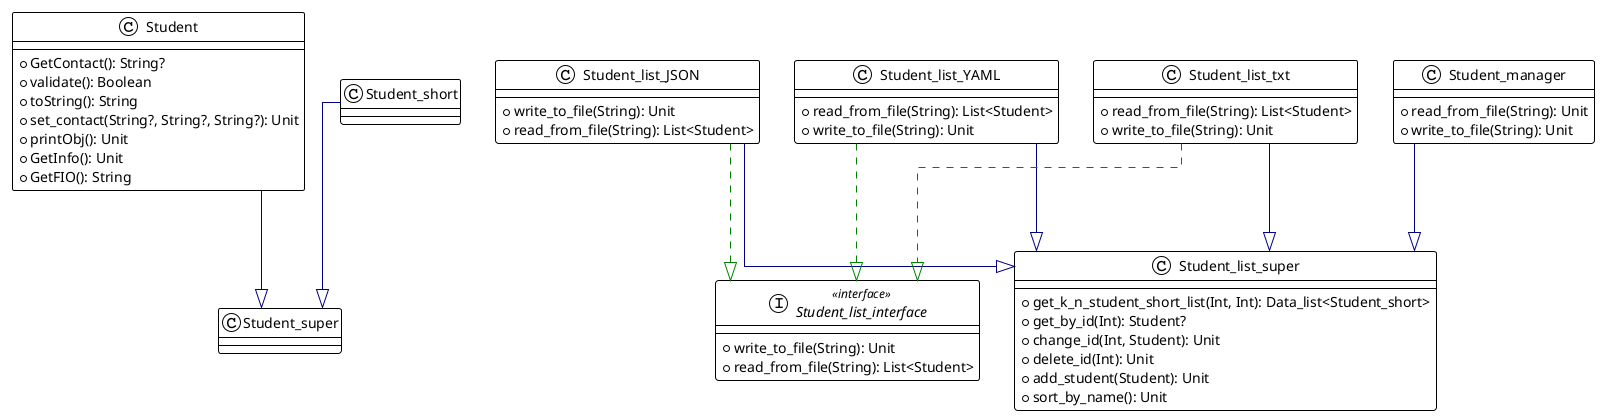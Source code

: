 @startuml

!theme plain
top to bottom direction
skinparam linetype ortho

class Student {
  + GetContact(): String?
  + validate(): Boolean
  + toString(): String
  + set_contact(String?, String?, String?): Unit
  + printObj(): Unit
  + GetInfo(): Unit
  + GetFIO(): String
}
class Student_list_JSON {
  + write_to_file(String): Unit
  + read_from_file(String): List<Student>
}
class Student_list_YAML {
  + read_from_file(String): List<Student>
  + write_to_file(String): Unit
}
interface Student_list_interface << interface >> {
  + write_to_file(String): Unit
  + read_from_file(String): List<Student>
}
class Student_list_super {
  + get_k_n_student_short_list(Int, Int): Data_list<Student_short>
  + get_by_id(Int): Student?
  + change_id(Int, Student): Unit
  + delete_id(Int): Unit
  + add_student(Student): Unit
  + sort_by_name(): Unit
}
class Student_list_txt {
  + read_from_file(String): List<Student>
  + write_to_file(String): Unit
}
class Student_manager {
  + read_from_file(String): Unit
  + write_to_file(String): Unit
}
class Student_short
class Student_super

Student                 -[#000082,plain]-^  Student_super          
Student_list_JSON       -[#008200,dashed]-^  Student_list_interface 
Student_list_JSON       -[#000082,plain]-^  Student_list_super     
Student_list_YAML       -[#008200,dashed]-^  Student_list_interface 
Student_list_YAML       -[#000082,plain]-^  Student_list_super     
Student_list_txt        -[#008200,dashed]-^  Student_list_interface 
Student_list_txt        -[#000082,plain]-^  Student_list_super     
Student_manager         -[#000082,plain]-^  Student_list_super     
Student_short           -[#000082,plain]-^  Student_super          
@enduml
